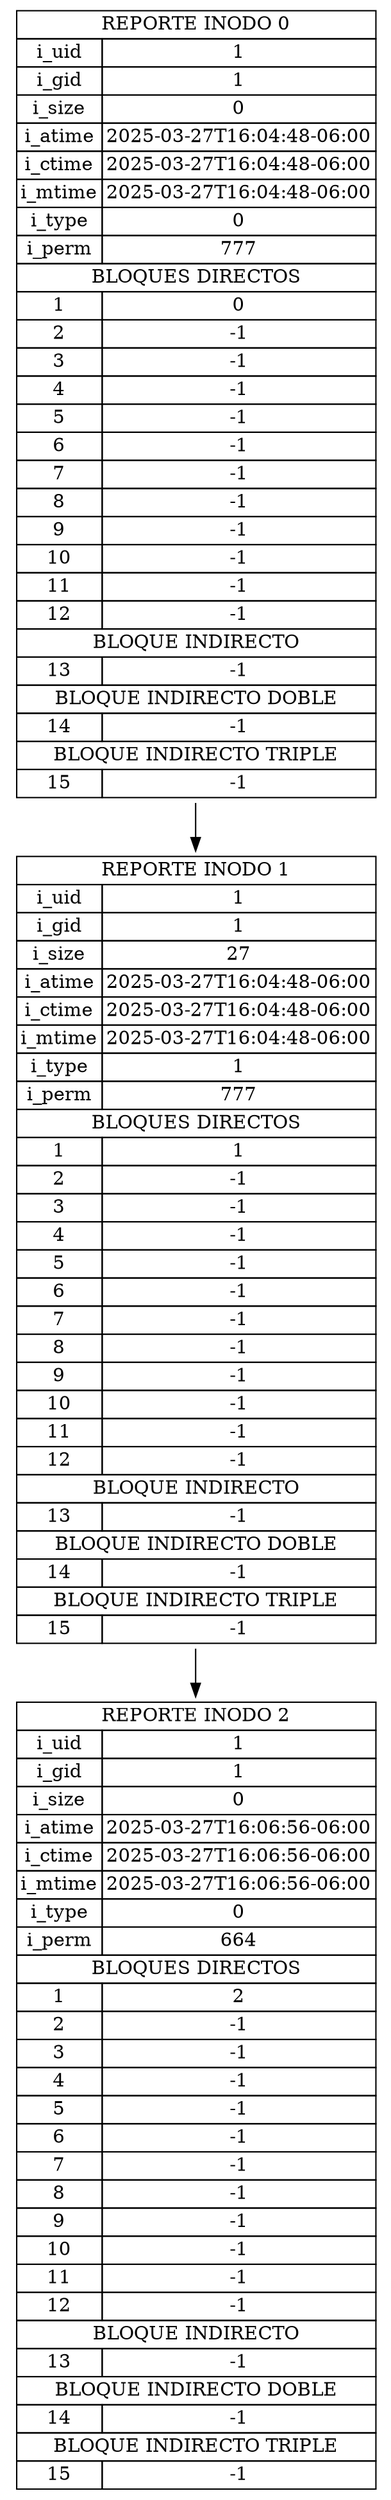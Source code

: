 digraph G {
        node [shape=plaintext]
    inode0 [label=<
            <table border="0" cellborder="1" cellspacing="0">
                <tr><td colspan="2"> REPORTE INODO 0 </td></tr>
                <tr><td>i_uid</td><td>1</td></tr>
                <tr><td>i_gid</td><td>1</td></tr>
                <tr><td>i_size</td><td>0</td></tr>
                <tr><td>i_atime</td><td>2025-03-27T16:04:48-06:00</td></tr>
                <tr><td>i_ctime</td><td>2025-03-27T16:04:48-06:00</td></tr>
                <tr><td>i_mtime</td><td>2025-03-27T16:04:48-06:00</td></tr>
                <tr><td>i_type</td><td>0</td></tr>
                <tr><td>i_perm</td><td>777</td></tr>
                <tr><td colspan="2">BLOQUES DIRECTOS</td></tr>
            <tr><td>1</td><td>0</td></tr><tr><td>2</td><td>-1</td></tr><tr><td>3</td><td>-1</td></tr><tr><td>4</td><td>-1</td></tr><tr><td>5</td><td>-1</td></tr><tr><td>6</td><td>-1</td></tr><tr><td>7</td><td>-1</td></tr><tr><td>8</td><td>-1</td></tr><tr><td>9</td><td>-1</td></tr><tr><td>10</td><td>-1</td></tr><tr><td>11</td><td>-1</td></tr><tr><td>12</td><td>-1</td></tr>
                <tr><td colspan="2">BLOQUE INDIRECTO</td></tr>
                <tr><td>13</td><td>-1</td></tr>
                <tr><td colspan="2">BLOQUE INDIRECTO DOBLE</td></tr>
                <tr><td>14</td><td>-1</td></tr>
                <tr><td colspan="2">BLOQUE INDIRECTO TRIPLE</td></tr>
                <tr><td>15</td><td>-1</td></tr>
            </table>>];
        inode0 -> inode1;
inode1 [label=<
            <table border="0" cellborder="1" cellspacing="0">
                <tr><td colspan="2"> REPORTE INODO 1 </td></tr>
                <tr><td>i_uid</td><td>1</td></tr>
                <tr><td>i_gid</td><td>1</td></tr>
                <tr><td>i_size</td><td>27</td></tr>
                <tr><td>i_atime</td><td>2025-03-27T16:04:48-06:00</td></tr>
                <tr><td>i_ctime</td><td>2025-03-27T16:04:48-06:00</td></tr>
                <tr><td>i_mtime</td><td>2025-03-27T16:04:48-06:00</td></tr>
                <tr><td>i_type</td><td>1</td></tr>
                <tr><td>i_perm</td><td>777</td></tr>
                <tr><td colspan="2">BLOQUES DIRECTOS</td></tr>
            <tr><td>1</td><td>1</td></tr><tr><td>2</td><td>-1</td></tr><tr><td>3</td><td>-1</td></tr><tr><td>4</td><td>-1</td></tr><tr><td>5</td><td>-1</td></tr><tr><td>6</td><td>-1</td></tr><tr><td>7</td><td>-1</td></tr><tr><td>8</td><td>-1</td></tr><tr><td>9</td><td>-1</td></tr><tr><td>10</td><td>-1</td></tr><tr><td>11</td><td>-1</td></tr><tr><td>12</td><td>-1</td></tr>
                <tr><td colspan="2">BLOQUE INDIRECTO</td></tr>
                <tr><td>13</td><td>-1</td></tr>
                <tr><td colspan="2">BLOQUE INDIRECTO DOBLE</td></tr>
                <tr><td>14</td><td>-1</td></tr>
                <tr><td colspan="2">BLOQUE INDIRECTO TRIPLE</td></tr>
                <tr><td>15</td><td>-1</td></tr>
            </table>>];
        inode1 -> inode2;
inode2 [label=<
            <table border="0" cellborder="1" cellspacing="0">
                <tr><td colspan="2"> REPORTE INODO 2 </td></tr>
                <tr><td>i_uid</td><td>1</td></tr>
                <tr><td>i_gid</td><td>1</td></tr>
                <tr><td>i_size</td><td>0</td></tr>
                <tr><td>i_atime</td><td>2025-03-27T16:06:56-06:00</td></tr>
                <tr><td>i_ctime</td><td>2025-03-27T16:06:56-06:00</td></tr>
                <tr><td>i_mtime</td><td>2025-03-27T16:06:56-06:00</td></tr>
                <tr><td>i_type</td><td>0</td></tr>
                <tr><td>i_perm</td><td>664</td></tr>
                <tr><td colspan="2">BLOQUES DIRECTOS</td></tr>
            <tr><td>1</td><td>2</td></tr><tr><td>2</td><td>-1</td></tr><tr><td>3</td><td>-1</td></tr><tr><td>4</td><td>-1</td></tr><tr><td>5</td><td>-1</td></tr><tr><td>6</td><td>-1</td></tr><tr><td>7</td><td>-1</td></tr><tr><td>8</td><td>-1</td></tr><tr><td>9</td><td>-1</td></tr><tr><td>10</td><td>-1</td></tr><tr><td>11</td><td>-1</td></tr><tr><td>12</td><td>-1</td></tr>
                <tr><td colspan="2">BLOQUE INDIRECTO</td></tr>
                <tr><td>13</td><td>-1</td></tr>
                <tr><td colspan="2">BLOQUE INDIRECTO DOBLE</td></tr>
                <tr><td>14</td><td>-1</td></tr>
                <tr><td colspan="2">BLOQUE INDIRECTO TRIPLE</td></tr>
                <tr><td>15</td><td>-1</td></tr>
            </table>>];
        }